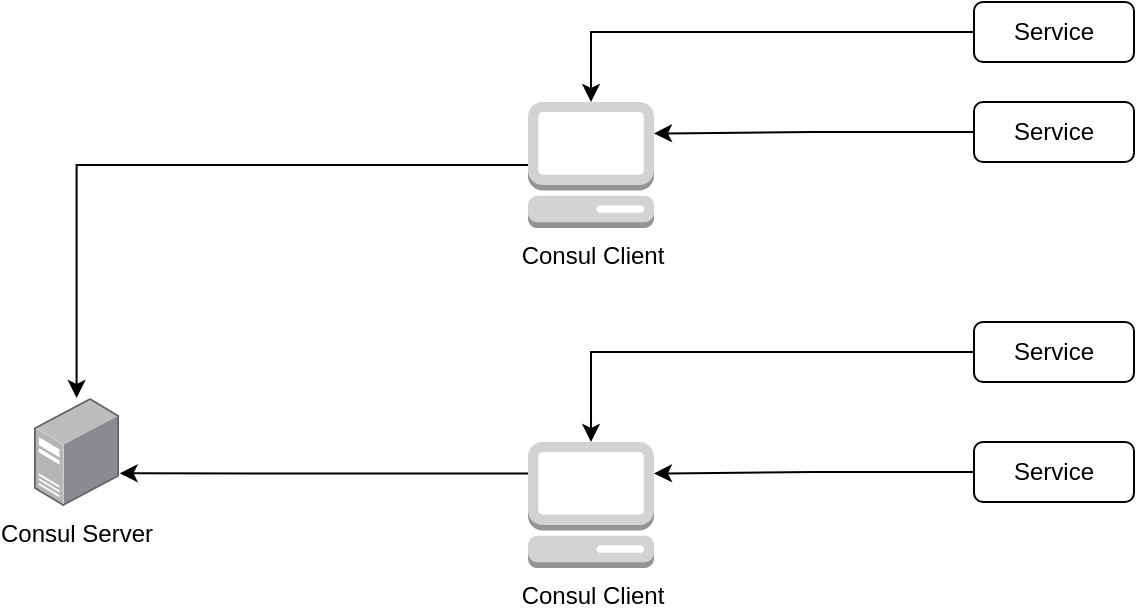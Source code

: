 <mxfile version="20.5.3" type="github">
  <diagram id="2s6J8iNtEsx2Wpw-sGra" name="Page-1">
    <mxGraphModel dx="789" dy="418" grid="1" gridSize="10" guides="1" tooltips="1" connect="1" arrows="1" fold="1" page="1" pageScale="1" pageWidth="1100" pageHeight="850" math="0" shadow="0">
      <root>
        <mxCell id="0" />
        <mxCell id="1" parent="0" />
        <mxCell id="VsCH20qZ2riGvABkS1xP-2" value="Consul Server" style="points=[];aspect=fixed;html=1;align=center;shadow=0;dashed=0;image;image=img/lib/allied_telesis/computer_and_terminals/Server_Desktop.svg;" vertex="1" parent="1">
          <mxGeometry x="90" y="248" width="42.6" height="54" as="geometry" />
        </mxCell>
        <mxCell id="VsCH20qZ2riGvABkS1xP-7" value="" style="edgeStyle=orthogonalEdgeStyle;rounded=0;orthogonalLoop=1;jettySize=auto;html=1;" edge="1" parent="1" source="VsCH20qZ2riGvABkS1xP-3" target="VsCH20qZ2riGvABkS1xP-2">
          <mxGeometry relative="1" as="geometry">
            <mxPoint x="300" y="151.5" as="targetPoint" />
          </mxGeometry>
        </mxCell>
        <mxCell id="VsCH20qZ2riGvABkS1xP-3" value="Consul Client" style="outlineConnect=0;dashed=0;verticalLabelPosition=bottom;verticalAlign=top;align=center;html=1;shape=mxgraph.aws3.management_console;fillColor=#D2D3D3;gradientColor=none;" vertex="1" parent="1">
          <mxGeometry x="337" y="100" width="63" height="63" as="geometry" />
        </mxCell>
        <mxCell id="VsCH20qZ2riGvABkS1xP-20" style="edgeStyle=orthogonalEdgeStyle;rounded=0;orthogonalLoop=1;jettySize=auto;html=1;exitX=0;exitY=0.25;exitDx=0;exitDy=0;exitPerimeter=0;entryX=1.005;entryY=0.697;entryDx=0;entryDy=0;entryPerimeter=0;" edge="1" parent="1" source="VsCH20qZ2riGvABkS1xP-4" target="VsCH20qZ2riGvABkS1xP-2">
          <mxGeometry relative="1" as="geometry" />
        </mxCell>
        <mxCell id="VsCH20qZ2riGvABkS1xP-4" value="Consul Client" style="outlineConnect=0;dashed=0;verticalLabelPosition=bottom;verticalAlign=top;align=center;html=1;shape=mxgraph.aws3.management_console;fillColor=#D2D3D3;gradientColor=none;" vertex="1" parent="1">
          <mxGeometry x="337" y="270" width="63" height="63" as="geometry" />
        </mxCell>
        <mxCell id="VsCH20qZ2riGvABkS1xP-10" style="edgeStyle=orthogonalEdgeStyle;rounded=0;orthogonalLoop=1;jettySize=auto;html=1;exitX=0;exitY=0.5;exitDx=0;exitDy=0;entryX=1;entryY=0.25;entryDx=0;entryDy=0;entryPerimeter=0;" edge="1" parent="1" source="VsCH20qZ2riGvABkS1xP-5" target="VsCH20qZ2riGvABkS1xP-3">
          <mxGeometry relative="1" as="geometry" />
        </mxCell>
        <mxCell id="VsCH20qZ2riGvABkS1xP-5" value="Service" style="rounded=1;whiteSpace=wrap;html=1;" vertex="1" parent="1">
          <mxGeometry x="560" y="100" width="80" height="30" as="geometry" />
        </mxCell>
        <mxCell id="VsCH20qZ2riGvABkS1xP-11" style="edgeStyle=orthogonalEdgeStyle;rounded=0;orthogonalLoop=1;jettySize=auto;html=1;exitX=0;exitY=0.5;exitDx=0;exitDy=0;" edge="1" parent="1" source="VsCH20qZ2riGvABkS1xP-8" target="VsCH20qZ2riGvABkS1xP-3">
          <mxGeometry relative="1" as="geometry" />
        </mxCell>
        <mxCell id="VsCH20qZ2riGvABkS1xP-8" value="Service" style="rounded=1;whiteSpace=wrap;html=1;" vertex="1" parent="1">
          <mxGeometry x="560" y="50" width="80" height="30" as="geometry" />
        </mxCell>
        <mxCell id="VsCH20qZ2riGvABkS1xP-15" style="edgeStyle=orthogonalEdgeStyle;rounded=0;orthogonalLoop=1;jettySize=auto;html=1;exitX=0;exitY=0.5;exitDx=0;exitDy=0;entryX=1;entryY=0.25;entryDx=0;entryDy=0;entryPerimeter=0;" edge="1" parent="1" source="VsCH20qZ2riGvABkS1xP-12" target="VsCH20qZ2riGvABkS1xP-4">
          <mxGeometry relative="1" as="geometry" />
        </mxCell>
        <mxCell id="VsCH20qZ2riGvABkS1xP-12" value="Service" style="rounded=1;whiteSpace=wrap;html=1;" vertex="1" parent="1">
          <mxGeometry x="560" y="270" width="80" height="30" as="geometry" />
        </mxCell>
        <mxCell id="VsCH20qZ2riGvABkS1xP-14" style="edgeStyle=orthogonalEdgeStyle;rounded=0;orthogonalLoop=1;jettySize=auto;html=1;exitX=0;exitY=0.5;exitDx=0;exitDy=0;entryX=0.5;entryY=0;entryDx=0;entryDy=0;entryPerimeter=0;" edge="1" parent="1" source="VsCH20qZ2riGvABkS1xP-13" target="VsCH20qZ2riGvABkS1xP-4">
          <mxGeometry relative="1" as="geometry" />
        </mxCell>
        <mxCell id="VsCH20qZ2riGvABkS1xP-13" value="Service" style="rounded=1;whiteSpace=wrap;html=1;" vertex="1" parent="1">
          <mxGeometry x="560" y="210" width="80" height="30" as="geometry" />
        </mxCell>
      </root>
    </mxGraphModel>
  </diagram>
</mxfile>
